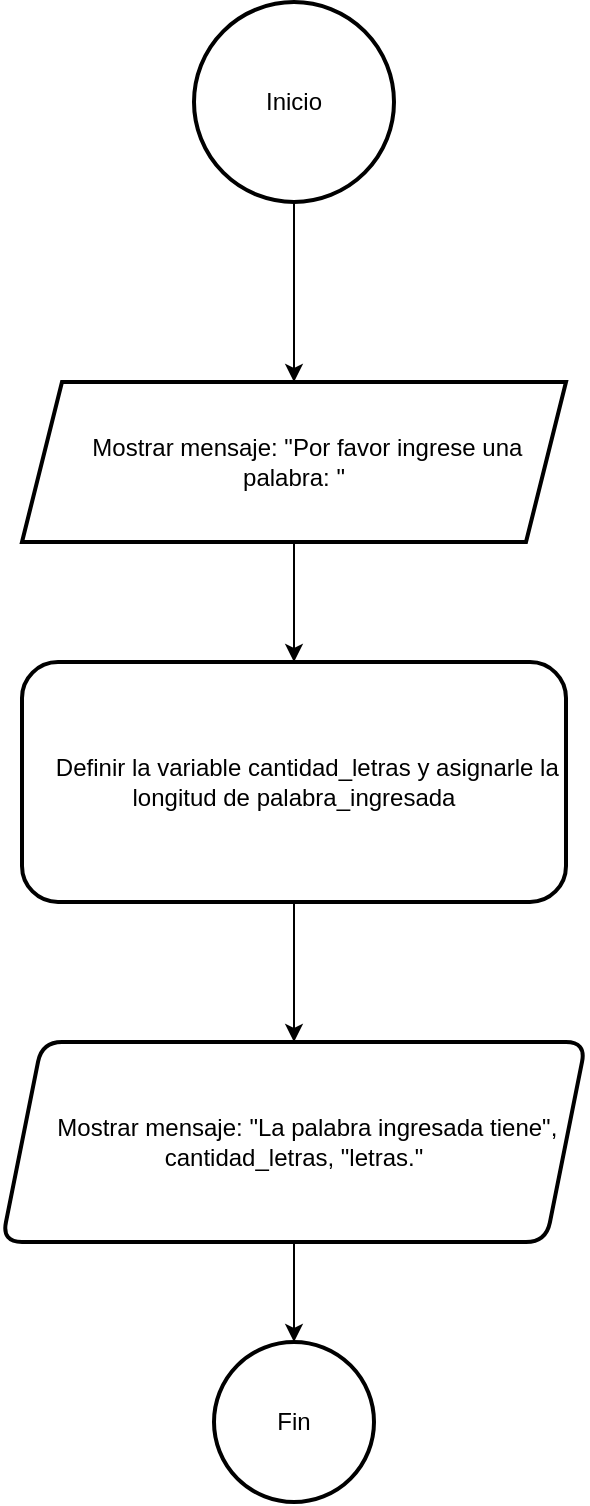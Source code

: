 <mxfile version="27.0.9">
  <diagram name="Página-1" id="ZMszvfhonpBW7AmVLk1F">
    <mxGraphModel dx="1426" dy="749" grid="1" gridSize="10" guides="1" tooltips="1" connect="1" arrows="1" fold="1" page="1" pageScale="1" pageWidth="827" pageHeight="1169" math="0" shadow="0">
      <root>
        <mxCell id="0" />
        <mxCell id="1" parent="0" />
        <mxCell id="yJr-BlVuGy5luzyS4EKh-10" value="" style="edgeStyle=orthogonalEdgeStyle;rounded=0;orthogonalLoop=1;jettySize=auto;html=1;" edge="1" parent="1" source="yJr-BlVuGy5luzyS4EKh-1" target="yJr-BlVuGy5luzyS4EKh-9">
          <mxGeometry relative="1" as="geometry" />
        </mxCell>
        <mxCell id="yJr-BlVuGy5luzyS4EKh-1" value="Inicio" style="strokeWidth=2;html=1;shape=mxgraph.flowchart.start_2;whiteSpace=wrap;" vertex="1" parent="1">
          <mxGeometry x="364" y="70" width="100" height="100" as="geometry" />
        </mxCell>
        <mxCell id="yJr-BlVuGy5luzyS4EKh-12" value="" style="edgeStyle=orthogonalEdgeStyle;rounded=0;orthogonalLoop=1;jettySize=auto;html=1;entryX=0.5;entryY=0;entryDx=0;entryDy=0;" edge="1" parent="1" source="yJr-BlVuGy5luzyS4EKh-9" target="yJr-BlVuGy5luzyS4EKh-17">
          <mxGeometry relative="1" as="geometry">
            <mxPoint x="414" y="420" as="targetPoint" />
          </mxGeometry>
        </mxCell>
        <mxCell id="yJr-BlVuGy5luzyS4EKh-9" value="&lt;div&gt;&amp;nbsp; &amp;nbsp; Mostrar mensaje: &quot;Por favor ingrese una palabra: &quot;&lt;/div&gt;" style="shape=parallelogram;perimeter=parallelogramPerimeter;whiteSpace=wrap;html=1;fixedSize=1;strokeWidth=2;" vertex="1" parent="1">
          <mxGeometry x="278" y="260" width="272" height="80" as="geometry" />
        </mxCell>
        <mxCell id="yJr-BlVuGy5luzyS4EKh-14" value="" style="edgeStyle=orthogonalEdgeStyle;rounded=0;orthogonalLoop=1;jettySize=auto;html=1;" edge="1" parent="1" source="yJr-BlVuGy5luzyS4EKh-17" target="yJr-BlVuGy5luzyS4EKh-13">
          <mxGeometry relative="1" as="geometry">
            <mxPoint x="414" y="540" as="sourcePoint" />
          </mxGeometry>
        </mxCell>
        <mxCell id="yJr-BlVuGy5luzyS4EKh-16" value="" style="edgeStyle=orthogonalEdgeStyle;rounded=0;orthogonalLoop=1;jettySize=auto;html=1;" edge="1" parent="1" source="yJr-BlVuGy5luzyS4EKh-13" target="yJr-BlVuGy5luzyS4EKh-15">
          <mxGeometry relative="1" as="geometry" />
        </mxCell>
        <mxCell id="yJr-BlVuGy5luzyS4EKh-13" value="&lt;div&gt;&amp;nbsp; &amp;nbsp; Mostrar mensaje: &quot;La palabra ingresada tiene&quot;, cantidad_letras, &quot;letras.&quot;&lt;/div&gt;" style="shape=parallelogram;perimeter=parallelogramPerimeter;whiteSpace=wrap;html=1;fixedSize=1;rounded=1;strokeWidth=2;" vertex="1" parent="1">
          <mxGeometry x="268" y="590" width="292" height="100" as="geometry" />
        </mxCell>
        <mxCell id="yJr-BlVuGy5luzyS4EKh-15" value="Fin" style="ellipse;whiteSpace=wrap;html=1;rounded=1;strokeWidth=2;" vertex="1" parent="1">
          <mxGeometry x="374" y="740" width="80" height="80" as="geometry" />
        </mxCell>
        <mxCell id="yJr-BlVuGy5luzyS4EKh-17" value="&lt;div&gt;&amp;nbsp; &amp;nbsp; Definir la variable cantidad_letras y asignarle la longitud de palabra_ingresada&lt;/div&gt;" style="rounded=1;whiteSpace=wrap;html=1;strokeWidth=2;" vertex="1" parent="1">
          <mxGeometry x="278" y="400" width="272" height="120" as="geometry" />
        </mxCell>
      </root>
    </mxGraphModel>
  </diagram>
</mxfile>
